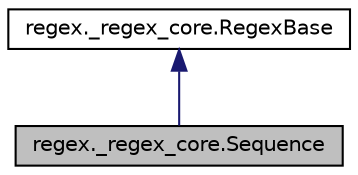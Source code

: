 digraph "regex._regex_core.Sequence"
{
 // LATEX_PDF_SIZE
  edge [fontname="Helvetica",fontsize="10",labelfontname="Helvetica",labelfontsize="10"];
  node [fontname="Helvetica",fontsize="10",shape=record];
  Node1 [label="regex._regex_core.Sequence",height=0.2,width=0.4,color="black", fillcolor="grey75", style="filled", fontcolor="black",tooltip=" "];
  Node2 -> Node1 [dir="back",color="midnightblue",fontsize="10",style="solid",fontname="Helvetica"];
  Node2 [label="regex._regex_core.RegexBase",height=0.2,width=0.4,color="black", fillcolor="white", style="filled",URL="$classregex_1_1__regex__core_1_1RegexBase.html",tooltip=" "];
}
